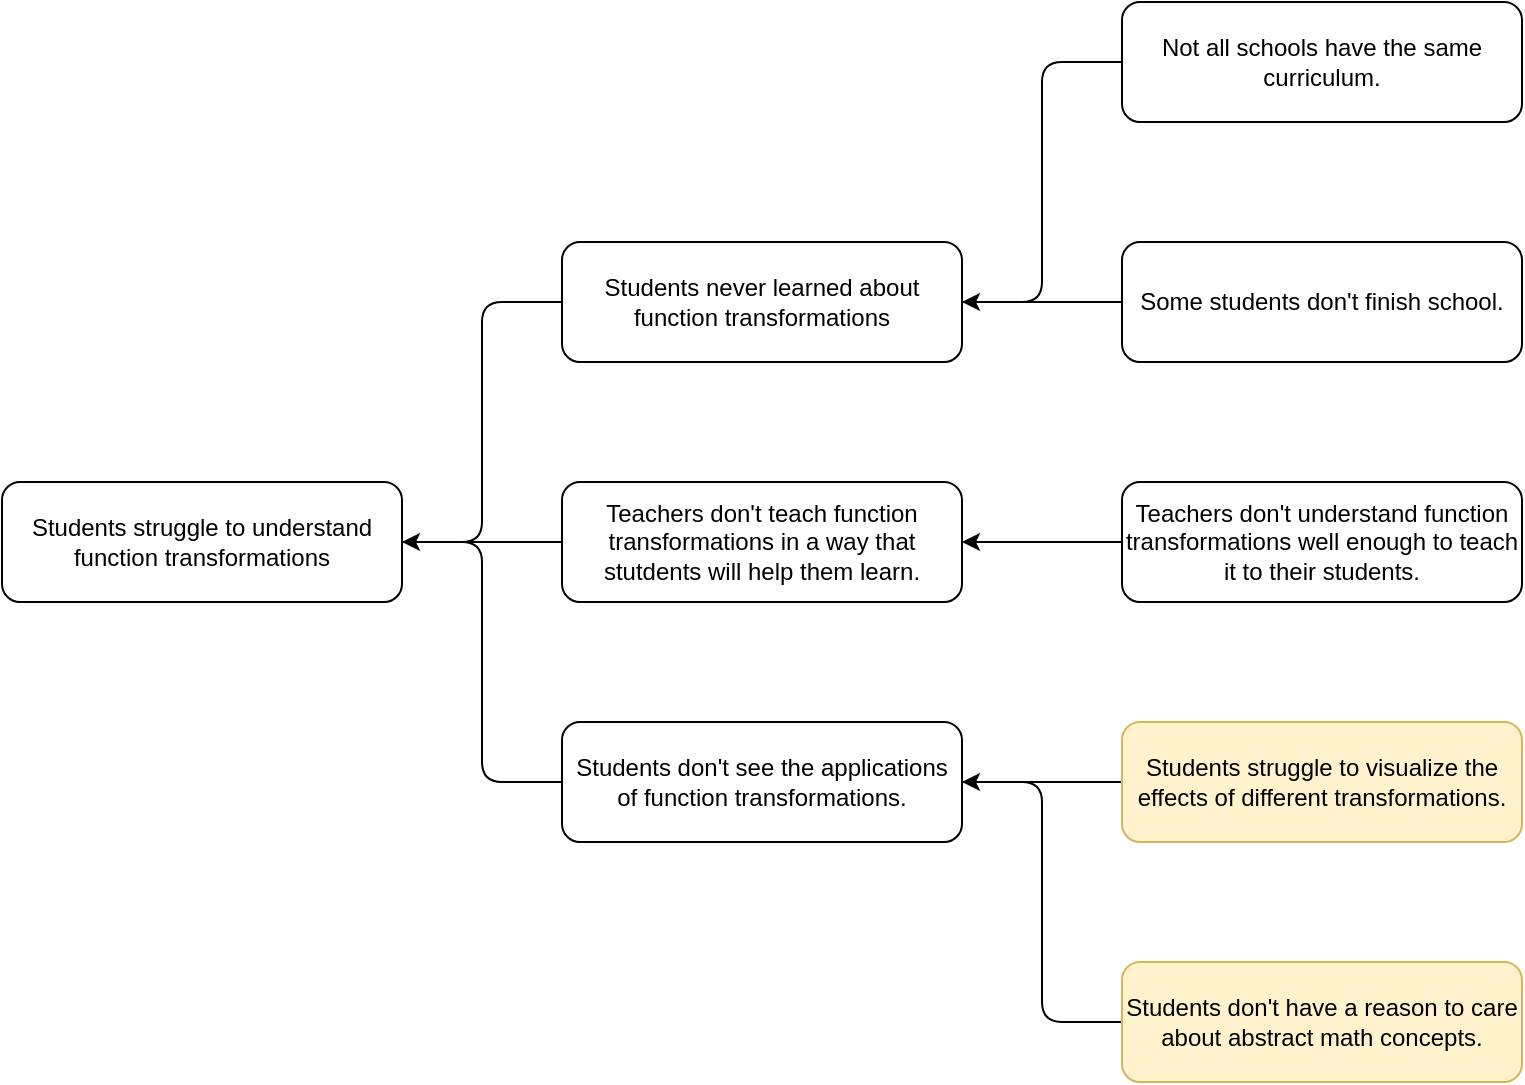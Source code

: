<mxfile>
    <diagram id="u3w86wm4zwiDUqxm4nXJ" name="Page-1">
        <mxGraphModel dx="1889" dy="1732" grid="1" gridSize="10" guides="1" tooltips="1" connect="1" arrows="1" fold="1" page="1" pageScale="1" pageWidth="827" pageHeight="1169" math="0" shadow="0">
            <root>
                <mxCell id="0"/>
                <mxCell id="1" parent="0"/>
                <mxCell id="11" value="" style="edgeStyle=none;html=1;endArrow=none;endFill=0;" parent="1" source="2" target="4" edge="1">
                    <mxGeometry relative="1" as="geometry"/>
                </mxCell>
                <mxCell id="14" style="edgeStyle=orthogonalEdgeStyle;html=1;entryX=0;entryY=0.5;entryDx=0;entryDy=0;elbow=vertical;startArrow=classic;startFill=1;endArrow=none;endFill=0;" parent="1" source="2" target="3" edge="1">
                    <mxGeometry relative="1" as="geometry"/>
                </mxCell>
                <mxCell id="15" style="edgeStyle=orthogonalEdgeStyle;html=1;entryX=0;entryY=0.5;entryDx=0;entryDy=0;endArrow=none;endFill=0;" parent="1" source="2" target="5" edge="1">
                    <mxGeometry relative="1" as="geometry"/>
                </mxCell>
                <mxCell id="2" value="Students struggle to understand function transformations" style="rounded=1;whiteSpace=wrap;html=1;" parent="1" vertex="1">
                    <mxGeometry x="-80" y="150" width="200" height="60" as="geometry"/>
                </mxCell>
                <mxCell id="19" value="" style="edgeStyle=none;html=1;endArrow=none;endFill=0;" parent="1" source="3" target="7" edge="1">
                    <mxGeometry relative="1" as="geometry"/>
                </mxCell>
                <mxCell id="20" style="edgeStyle=orthogonalEdgeStyle;html=1;entryX=0;entryY=0.5;entryDx=0;entryDy=0;startArrow=classic;startFill=1;endArrow=none;endFill=0;" parent="1" source="3" target="6" edge="1">
                    <mxGeometry relative="1" as="geometry"/>
                </mxCell>
                <mxCell id="3" value="Students never learned about function transformations" style="rounded=1;whiteSpace=wrap;html=1;" parent="1" vertex="1">
                    <mxGeometry x="200" y="30" width="200" height="60" as="geometry"/>
                </mxCell>
                <mxCell id="18" value="" style="edgeStyle=none;html=1;endArrow=none;endFill=0;startArrow=classic;startFill=1;" parent="1" source="4" target="8" edge="1">
                    <mxGeometry relative="1" as="geometry"/>
                </mxCell>
                <mxCell id="4" value="Teachers don&#39;t teach function transformations in a way that stutdents will help them learn." style="rounded=1;whiteSpace=wrap;html=1;" parent="1" vertex="1">
                    <mxGeometry x="200" y="150" width="200" height="60" as="geometry"/>
                </mxCell>
                <mxCell id="16" value="" style="edgeStyle=none;html=1;endArrow=none;endFill=0;" parent="1" source="5" target="9" edge="1">
                    <mxGeometry relative="1" as="geometry"/>
                </mxCell>
                <mxCell id="17" style="edgeStyle=orthogonalEdgeStyle;html=1;entryX=0;entryY=0.5;entryDx=0;entryDy=0;startArrow=classic;startFill=1;endArrow=none;endFill=0;" parent="1" source="5" target="10" edge="1">
                    <mxGeometry relative="1" as="geometry"/>
                </mxCell>
                <mxCell id="5" value="Students don&#39;t see the applications of function transformations." style="rounded=1;whiteSpace=wrap;html=1;" parent="1" vertex="1">
                    <mxGeometry x="200" y="270" width="200" height="60" as="geometry"/>
                </mxCell>
                <mxCell id="6" value="Not all schools have the same curriculum." style="rounded=1;whiteSpace=wrap;html=1;" parent="1" vertex="1">
                    <mxGeometry x="480" y="-90" width="200" height="60" as="geometry"/>
                </mxCell>
                <mxCell id="7" value="Some students don&#39;t finish school." style="rounded=1;whiteSpace=wrap;html=1;" parent="1" vertex="1">
                    <mxGeometry x="480" y="30" width="200" height="60" as="geometry"/>
                </mxCell>
                <mxCell id="8" value="Teachers don&#39;t understand function transformations well enough to teach it to their students." style="rounded=1;whiteSpace=wrap;html=1;" parent="1" vertex="1">
                    <mxGeometry x="480" y="150" width="200" height="60" as="geometry"/>
                </mxCell>
                <mxCell id="9" value="Students struggle to visualize the effects of different transformations." style="rounded=1;whiteSpace=wrap;html=1;fillColor=#fff2cc;strokeColor=#d6b656;" parent="1" vertex="1">
                    <mxGeometry x="480" y="270" width="200" height="60" as="geometry"/>
                </mxCell>
                <mxCell id="10" value="Students don&#39;t have a reason to care about abstract math concepts." style="rounded=1;whiteSpace=wrap;html=1;fillColor=#fff2cc;strokeColor=#d6b656;" parent="1" vertex="1">
                    <mxGeometry x="480" y="390" width="200" height="60" as="geometry"/>
                </mxCell>
            </root>
        </mxGraphModel>
    </diagram>
</mxfile>